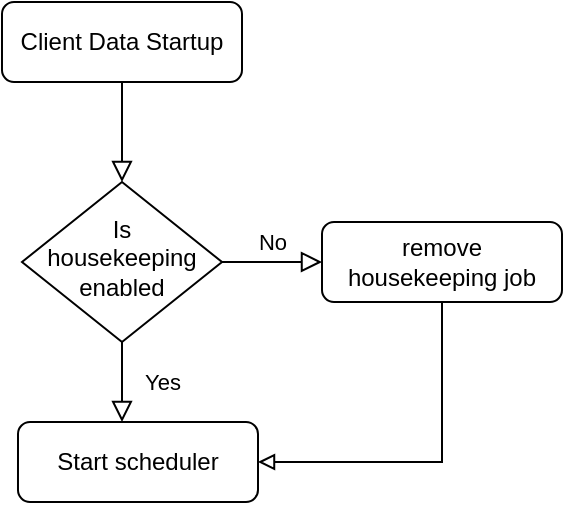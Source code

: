 <mxfile version="14.1.1" type="github" pages="4">
  <diagram id="C5RBs43oDa-KdzZeNtuy" name="Startup">
    <mxGraphModel dx="1337" dy="802" grid="0" gridSize="10" guides="1" tooltips="1" connect="1" arrows="1" fold="1" page="1" pageScale="1" pageWidth="827" pageHeight="1169" math="0" shadow="0">
      <root>
        <mxCell id="WIyWlLk6GJQsqaUBKTNV-0" />
        <mxCell id="WIyWlLk6GJQsqaUBKTNV-1" parent="WIyWlLk6GJQsqaUBKTNV-0" />
        <mxCell id="WIyWlLk6GJQsqaUBKTNV-2" value="" style="rounded=0;html=1;jettySize=auto;orthogonalLoop=1;fontSize=11;endArrow=block;endFill=0;endSize=8;strokeWidth=1;shadow=0;labelBackgroundColor=none;edgeStyle=orthogonalEdgeStyle;" parent="WIyWlLk6GJQsqaUBKTNV-1" source="WIyWlLk6GJQsqaUBKTNV-3" target="WIyWlLk6GJQsqaUBKTNV-6" edge="1">
          <mxGeometry relative="1" as="geometry" />
        </mxCell>
        <mxCell id="WIyWlLk6GJQsqaUBKTNV-3" value="Client Data Startup" style="rounded=1;whiteSpace=wrap;html=1;fontSize=12;glass=0;strokeWidth=1;shadow=0;" parent="WIyWlLk6GJQsqaUBKTNV-1" vertex="1">
          <mxGeometry x="160" y="80" width="120" height="40" as="geometry" />
        </mxCell>
        <mxCell id="WIyWlLk6GJQsqaUBKTNV-4" value="Yes" style="rounded=0;html=1;jettySize=auto;orthogonalLoop=1;fontSize=11;endArrow=block;endFill=0;endSize=8;strokeWidth=1;shadow=0;labelBackgroundColor=none;edgeStyle=orthogonalEdgeStyle;" parent="WIyWlLk6GJQsqaUBKTNV-1" source="WIyWlLk6GJQsqaUBKTNV-6" edge="1">
          <mxGeometry y="20" relative="1" as="geometry">
            <mxPoint as="offset" />
            <mxPoint x="220" y="290" as="targetPoint" />
          </mxGeometry>
        </mxCell>
        <mxCell id="WIyWlLk6GJQsqaUBKTNV-5" value="No" style="edgeStyle=orthogonalEdgeStyle;rounded=0;html=1;jettySize=auto;orthogonalLoop=1;fontSize=11;endArrow=block;endFill=0;endSize=8;strokeWidth=1;shadow=0;labelBackgroundColor=none;" parent="WIyWlLk6GJQsqaUBKTNV-1" source="WIyWlLk6GJQsqaUBKTNV-6" target="WIyWlLk6GJQsqaUBKTNV-7" edge="1">
          <mxGeometry y="10" relative="1" as="geometry">
            <mxPoint as="offset" />
          </mxGeometry>
        </mxCell>
        <mxCell id="WIyWlLk6GJQsqaUBKTNV-6" value="Is &lt;br&gt;housekeeping&lt;br&gt;enabled" style="rhombus;whiteSpace=wrap;html=1;shadow=0;fontFamily=Helvetica;fontSize=12;align=center;strokeWidth=1;spacing=6;spacingTop=-4;" parent="WIyWlLk6GJQsqaUBKTNV-1" vertex="1">
          <mxGeometry x="170" y="170" width="100" height="80" as="geometry" />
        </mxCell>
        <mxCell id="1Hw7jC7IsCABQw5IhDEL-0" style="edgeStyle=orthogonalEdgeStyle;rounded=0;orthogonalLoop=1;jettySize=auto;html=1;entryX=1;entryY=0.5;entryDx=0;entryDy=0;endArrow=block;endFill=0;" edge="1" parent="WIyWlLk6GJQsqaUBKTNV-1" source="WIyWlLk6GJQsqaUBKTNV-7" target="WIyWlLk6GJQsqaUBKTNV-12">
          <mxGeometry relative="1" as="geometry">
            <Array as="points">
              <mxPoint x="380" y="310" />
            </Array>
          </mxGeometry>
        </mxCell>
        <mxCell id="WIyWlLk6GJQsqaUBKTNV-7" value="remove housekeeping job" style="rounded=1;whiteSpace=wrap;html=1;fontSize=12;glass=0;strokeWidth=1;shadow=0;" parent="WIyWlLk6GJQsqaUBKTNV-1" vertex="1">
          <mxGeometry x="320" y="190" width="120" height="40" as="geometry" />
        </mxCell>
        <mxCell id="WIyWlLk6GJQsqaUBKTNV-12" value="Start scheduler" style="rounded=1;whiteSpace=wrap;html=1;fontSize=12;glass=0;strokeWidth=1;shadow=0;" parent="WIyWlLk6GJQsqaUBKTNV-1" vertex="1">
          <mxGeometry x="168" y="290" width="120" height="40" as="geometry" />
        </mxCell>
      </root>
    </mxGraphModel>
  </diagram>
  <diagram id="QhonClr0BZUmWDc3ODjU" name="Cron jon xxecution">
    <mxGraphModel dx="1337" dy="1902" grid="0" gridSize="10" guides="1" tooltips="1" connect="1" arrows="1" fold="1" page="1" pageScale="1" pageWidth="850" pageHeight="1100" math="0" shadow="0">
      <root>
        <mxCell id="3-nFMSAdKSOQI4swW3Fe-0" />
        <mxCell id="3-nFMSAdKSOQI4swW3Fe-1" parent="3-nFMSAdKSOQI4swW3Fe-0" />
        <mxCell id="oFoK04l6FkJ4uSAPkklN-16" value="yes" style="edgeStyle=orthogonalEdgeStyle;rounded=0;orthogonalLoop=1;jettySize=auto;html=1;endArrow=block;endFill=0;" edge="1" parent="3-nFMSAdKSOQI4swW3Fe-1" source="oFoK04l6FkJ4uSAPkklN-4" target="oFoK04l6FkJ4uSAPkklN-15">
          <mxGeometry relative="1" as="geometry" />
        </mxCell>
        <mxCell id="oFoK04l6FkJ4uSAPkklN-25" style="edgeStyle=orthogonalEdgeStyle;rounded=0;orthogonalLoop=1;jettySize=auto;html=1;endArrow=block;endFill=0;entryX=0.508;entryY=1;entryDx=0;entryDy=0;entryPerimeter=0;" edge="1" parent="3-nFMSAdKSOQI4swW3Fe-1" source="oFoK04l6FkJ4uSAPkklN-4" target="oFoK04l6FkJ4uSAPkklN-23">
          <mxGeometry relative="1" as="geometry">
            <mxPoint x="1298" y="169" as="targetPoint" />
            <Array as="points">
              <mxPoint x="522" y="135" />
              <mxPoint x="1293" y="135" />
            </Array>
          </mxGeometry>
        </mxCell>
        <mxCell id="oFoK04l6FkJ4uSAPkklN-26" value="no" style="edgeLabel;html=1;align=center;verticalAlign=middle;resizable=0;points=[];" vertex="1" connectable="0" parent="oFoK04l6FkJ4uSAPkklN-25">
          <mxGeometry x="-0.065" y="689" relative="1" as="geometry">
            <mxPoint y="1" as="offset" />
          </mxGeometry>
        </mxCell>
        <mxCell id="oFoK04l6FkJ4uSAPkklN-27" value="no" style="edgeLabel;html=1;align=center;verticalAlign=middle;resizable=0;points=[];" vertex="1" connectable="0" parent="oFoK04l6FkJ4uSAPkklN-25">
          <mxGeometry x="-0.104" y="-2" relative="1" as="geometry">
            <mxPoint as="offset" />
          </mxGeometry>
        </mxCell>
        <mxCell id="oFoK04l6FkJ4uSAPkklN-4" value="Is&lt;br&gt;minumum_backup&lt;br&gt;greater than&lt;br&gt;all versions" style="rhombus;whiteSpace=wrap;html=1;shadow=0;fontFamily=Helvetica;fontSize=12;align=center;strokeWidth=1;spacing=6;spacingTop=-4;" vertex="1" parent="3-nFMSAdKSOQI4swW3Fe-1">
          <mxGeometry x="460" y="1.5" width="124" height="111" as="geometry" />
        </mxCell>
        <mxCell id="oFoK04l6FkJ4uSAPkklN-9" style="edgeStyle=orthogonalEdgeStyle;rounded=0;orthogonalLoop=1;jettySize=auto;html=1;endArrow=block;endFill=0;entryX=0.5;entryY=0;entryDx=0;entryDy=0;" edge="1" parent="3-nFMSAdKSOQI4swW3Fe-1" source="oFoK04l6FkJ4uSAPkklN-8" target="oFoK04l6FkJ4uSAPkklN-10">
          <mxGeometry relative="1" as="geometry">
            <mxPoint x="297" y="18" as="targetPoint" />
          </mxGeometry>
        </mxCell>
        <mxCell id="oFoK04l6FkJ4uSAPkklN-8" value="Job start" style="rounded=1;whiteSpace=wrap;html=1;fontSize=12;glass=0;strokeWidth=1;shadow=0;" vertex="1" parent="3-nFMSAdKSOQI4swW3Fe-1">
          <mxGeometry x="272" y="-48" width="120" height="40" as="geometry" />
        </mxCell>
        <mxCell id="oFoK04l6FkJ4uSAPkklN-12" style="edgeStyle=orthogonalEdgeStyle;rounded=0;orthogonalLoop=1;jettySize=auto;html=1;entryX=0;entryY=0.5;entryDx=0;entryDy=0;endArrow=block;endFill=0;" edge="1" parent="3-nFMSAdKSOQI4swW3Fe-1" source="oFoK04l6FkJ4uSAPkklN-10" target="oFoK04l6FkJ4uSAPkklN-4">
          <mxGeometry relative="1" as="geometry" />
        </mxCell>
        <mxCell id="oFoK04l6FkJ4uSAPkklN-10" value="Get all versions &lt;br&gt;from&lt;br&gt;versioned_lookup_table&lt;br&gt;other than current version" style="whiteSpace=wrap;html=1;rounded=1;shadow=0;strokeWidth=1;glass=0;" vertex="1" parent="3-nFMSAdKSOQI4swW3Fe-1">
          <mxGeometry x="232" y="27" width="200" height="60" as="geometry" />
        </mxCell>
        <mxCell id="oFoK04l6FkJ4uSAPkklN-18" value="" style="edgeStyle=orthogonalEdgeStyle;rounded=0;orthogonalLoop=1;jettySize=auto;html=1;endArrow=block;endFill=0;" edge="1" parent="3-nFMSAdKSOQI4swW3Fe-1" source="oFoK04l6FkJ4uSAPkklN-15" target="oFoK04l6FkJ4uSAPkklN-17">
          <mxGeometry relative="1" as="geometry" />
        </mxCell>
        <mxCell id="oFoK04l6FkJ4uSAPkklN-15" value="Calculate&lt;br&gt;versions to clean" style="whiteSpace=wrap;html=1;shadow=0;strokeWidth=1;spacing=6;spacingTop=-4;rounded=1;" vertex="1" parent="3-nFMSAdKSOQI4swW3Fe-1">
          <mxGeometry x="634" y="27" width="120" height="60" as="geometry" />
        </mxCell>
        <mxCell id="oFoK04l6FkJ4uSAPkklN-20" value="" style="edgeStyle=orthogonalEdgeStyle;rounded=0;orthogonalLoop=1;jettySize=auto;html=1;endArrow=block;endFill=0;" edge="1" parent="3-nFMSAdKSOQI4swW3Fe-1" source="oFoK04l6FkJ4uSAPkklN-17" target="oFoK04l6FkJ4uSAPkklN-19">
          <mxGeometry relative="1" as="geometry" />
        </mxCell>
        <mxCell id="oFoK04l6FkJ4uSAPkklN-17" value="Start thread&lt;br&gt;for&lt;br&gt;each version" style="whiteSpace=wrap;html=1;rounded=1;shadow=0;strokeWidth=1;spacing=6;spacingTop=-4;" vertex="1" parent="3-nFMSAdKSOQI4swW3Fe-1">
          <mxGeometry x="783" y="27" width="120" height="60" as="geometry" />
        </mxCell>
        <mxCell id="oFoK04l6FkJ4uSAPkklN-22" value="" style="edgeStyle=orthogonalEdgeStyle;rounded=0;orthogonalLoop=1;jettySize=auto;html=1;endArrow=block;endFill=0;" edge="1" parent="3-nFMSAdKSOQI4swW3Fe-1" source="oFoK04l6FkJ4uSAPkklN-19" target="oFoK04l6FkJ4uSAPkklN-21">
          <mxGeometry relative="1" as="geometry" />
        </mxCell>
        <mxCell id="oFoK04l6FkJ4uSAPkklN-19" value="Wait all threads&lt;br&gt;complete" style="whiteSpace=wrap;html=1;rounded=1;shadow=0;strokeWidth=1;spacing=6;spacingTop=-4;" vertex="1" parent="3-nFMSAdKSOQI4swW3Fe-1">
          <mxGeometry x="934" y="27" width="120" height="60" as="geometry" />
        </mxCell>
        <mxCell id="oFoK04l6FkJ4uSAPkklN-24" value="" style="edgeStyle=orthogonalEdgeStyle;rounded=0;orthogonalLoop=1;jettySize=auto;html=1;endArrow=block;endFill=0;" edge="1" parent="3-nFMSAdKSOQI4swW3Fe-1" source="oFoK04l6FkJ4uSAPkklN-21" target="oFoK04l6FkJ4uSAPkklN-23">
          <mxGeometry relative="1" as="geometry" />
        </mxCell>
        <mxCell id="oFoK04l6FkJ4uSAPkklN-21" value="Send audit event" style="whiteSpace=wrap;html=1;rounded=1;shadow=0;strokeWidth=1;spacing=6;spacingTop=-4;" vertex="1" parent="3-nFMSAdKSOQI4swW3Fe-1">
          <mxGeometry x="1083" y="27" width="120" height="60" as="geometry" />
        </mxCell>
        <mxCell id="oFoK04l6FkJ4uSAPkklN-23" value="End" style="whiteSpace=wrap;html=1;rounded=1;shadow=0;strokeWidth=1;spacing=6;spacingTop=-4;" vertex="1" parent="3-nFMSAdKSOQI4swW3Fe-1">
          <mxGeometry x="1232" y="27" width="120" height="60" as="geometry" />
        </mxCell>
      </root>
    </mxGraphModel>
  </diagram>
  <diagram id="foBxF35jrnv63_RFuVKh" name="Worker thread execution">
    <mxGraphModel dx="1337" dy="802" grid="1" gridSize="10" guides="1" tooltips="1" connect="1" arrows="1" fold="1" page="1" pageScale="1" pageWidth="850" pageHeight="1100" math="0" shadow="0">
      <root>
        <mxCell id="lfuF6jgQcAPiyxKeXaRt-0" />
        <mxCell id="lfuF6jgQcAPiyxKeXaRt-1" parent="lfuF6jgQcAPiyxKeXaRt-0" />
        <mxCell id="lfuF6jgQcAPiyxKeXaRt-4" value="" style="edgeStyle=orthogonalEdgeStyle;rounded=0;orthogonalLoop=1;jettySize=auto;html=1;endArrow=block;endFill=0;" edge="1" parent="lfuF6jgQcAPiyxKeXaRt-1" source="lfuF6jgQcAPiyxKeXaRt-2" target="lfuF6jgQcAPiyxKeXaRt-3">
          <mxGeometry relative="1" as="geometry" />
        </mxCell>
        <mxCell id="lfuF6jgQcAPiyxKeXaRt-2" value="Start" style="rounded=1;whiteSpace=wrap;html=1;" vertex="1" parent="lfuF6jgQcAPiyxKeXaRt-1">
          <mxGeometry x="50" y="80" width="120" height="40" as="geometry" />
        </mxCell>
        <mxCell id="lfuF6jgQcAPiyxKeXaRt-6" value="" style="edgeStyle=orthogonalEdgeStyle;rounded=0;orthogonalLoop=1;jettySize=auto;html=1;endArrow=block;endFill=0;" edge="1" parent="lfuF6jgQcAPiyxKeXaRt-1" source="lfuF6jgQcAPiyxKeXaRt-3" target="lfuF6jgQcAPiyxKeXaRt-5">
          <mxGeometry relative="1" as="geometry" />
        </mxCell>
        <mxCell id="lfuF6jgQcAPiyxKeXaRt-3" value="Drop all tables&lt;br&gt;and foreign keys" style="rounded=1;whiteSpace=wrap;html=1;" vertex="1" parent="lfuF6jgQcAPiyxKeXaRt-1">
          <mxGeometry x="210" y="80" width="120" height="40" as="geometry" />
        </mxCell>
        <mxCell id="lfuF6jgQcAPiyxKeXaRt-8" value="" style="edgeStyle=orthogonalEdgeStyle;rounded=0;orthogonalLoop=1;jettySize=auto;html=1;endArrow=block;endFill=0;" edge="1" parent="lfuF6jgQcAPiyxKeXaRt-1" source="lfuF6jgQcAPiyxKeXaRt-5" target="lfuF6jgQcAPiyxKeXaRt-7">
          <mxGeometry relative="1" as="geometry" />
        </mxCell>
        <mxCell id="lfuF6jgQcAPiyxKeXaRt-5" value="Drop all views" style="whiteSpace=wrap;html=1;rounded=1;" vertex="1" parent="lfuF6jgQcAPiyxKeXaRt-1">
          <mxGeometry x="370" y="80" width="120" height="40" as="geometry" />
        </mxCell>
        <mxCell id="lfuF6jgQcAPiyxKeXaRt-10" value="" style="edgeStyle=orthogonalEdgeStyle;rounded=0;orthogonalLoop=1;jettySize=auto;html=1;endArrow=block;endFill=0;" edge="1" parent="lfuF6jgQcAPiyxKeXaRt-1" source="lfuF6jgQcAPiyxKeXaRt-7" target="lfuF6jgQcAPiyxKeXaRt-9">
          <mxGeometry relative="1" as="geometry" />
        </mxCell>
        <mxCell id="lfuF6jgQcAPiyxKeXaRt-7" value="Drop all procedures" style="whiteSpace=wrap;html=1;rounded=1;" vertex="1" parent="lfuF6jgQcAPiyxKeXaRt-1">
          <mxGeometry x="520" y="80" width="120" height="40" as="geometry" />
        </mxCell>
        <mxCell id="lfuF6jgQcAPiyxKeXaRt-9" value="End" style="whiteSpace=wrap;html=1;rounded=1;" vertex="1" parent="lfuF6jgQcAPiyxKeXaRt-1">
          <mxGeometry x="670" y="80" width="120" height="40" as="geometry" />
        </mxCell>
      </root>
    </mxGraphModel>
  </diagram>
  <diagram id="OYH8aqiqXz2jimXwKbti" name="Page-4">
    <mxGraphModel dx="1337" dy="802" grid="1" gridSize="10" guides="1" tooltips="1" connect="1" arrows="1" fold="1" page="1" pageScale="1" pageWidth="850" pageHeight="1100" math="0" shadow="0">
      <root>
        <mxCell id="EBw6fJOCHASmfRfo0BR8-0" />
        <mxCell id="EBw6fJOCHASmfRfo0BR8-1" parent="EBw6fJOCHASmfRfo0BR8-0" />
        <mxCell id="EBw6fJOCHASmfRfo0BR8-2" value="CronJob" style="shape=umlLifeline;perimeter=lifelinePerimeter;whiteSpace=wrap;html=1;container=1;collapsible=0;recursiveResize=0;outlineConnect=0;rounded=1;shadow=0;comic=0;labelBackgroundColor=none;strokeWidth=1;fontFamily=Verdana;fontSize=12;align=center;" vertex="1" parent="EBw6fJOCHASmfRfo0BR8-1">
          <mxGeometry x="50" y="40" width="100" height="600" as="geometry" />
        </mxCell>
        <mxCell id="EBw6fJOCHASmfRfo0BR8-3" value="" style="html=1;points=[];perimeter=orthogonalPerimeter;" vertex="1" parent="EBw6fJOCHASmfRfo0BR8-2">
          <mxGeometry x="45" y="63" width="10" height="37" as="geometry" />
        </mxCell>
        <mxCell id="EBw6fJOCHASmfRfo0BR8-4" value="Start" style="html=1;verticalAlign=bottom;startArrow=oval;endArrow=block;startSize=8;" edge="1" parent="EBw6fJOCHASmfRfo0BR8-2" target="EBw6fJOCHASmfRfo0BR8-3">
          <mxGeometry relative="1" as="geometry">
            <mxPoint x="-15" y="63" as="sourcePoint" />
          </mxGeometry>
        </mxCell>
        <mxCell id="EBw6fJOCHASmfRfo0BR8-5" value="" style="html=1;points=[];perimeter=orthogonalPerimeter;" vertex="1" parent="EBw6fJOCHASmfRfo0BR8-2">
          <mxGeometry x="45" y="110" width="10" height="30" as="geometry" />
        </mxCell>
        <mxCell id="EBw6fJOCHASmfRfo0BR8-6" value="" style="html=1;points=[];perimeter=orthogonalPerimeter;rounded=1;" vertex="1" parent="EBw6fJOCHASmfRfo0BR8-2">
          <mxGeometry x="45" y="150" width="10" height="30" as="geometry" />
        </mxCell>
        <mxCell id="EBw6fJOCHASmfRfo0BR8-7" value="" style="html=1;points=[];perimeter=orthogonalPerimeter;rounded=1;" vertex="1" parent="EBw6fJOCHASmfRfo0BR8-2">
          <mxGeometry x="45" y="190" width="10" height="30" as="geometry" />
        </mxCell>
        <mxCell id="EBw6fJOCHASmfRfo0BR8-8" value="" style="html=1;points=[];perimeter=orthogonalPerimeter;rounded=1;" vertex="1" parent="EBw6fJOCHASmfRfo0BR8-2">
          <mxGeometry x="45" y="240" width="10" height="110" as="geometry" />
        </mxCell>
        <mxCell id="EBw6fJOCHASmfRfo0BR8-9" value="Wait all workers complete" style="edgeStyle=orthogonalEdgeStyle;html=1;align=left;spacingLeft=2;endArrow=block;rounded=0;entryX=1;entryY=0;" edge="1" parent="EBw6fJOCHASmfRfo0BR8-2" target="EBw6fJOCHASmfRfo0BR8-8">
          <mxGeometry relative="1" as="geometry">
            <mxPoint x="50" y="220" as="sourcePoint" />
            <Array as="points">
              <mxPoint x="75" y="220" />
            </Array>
          </mxGeometry>
        </mxCell>
        <mxCell id="EBw6fJOCHASmfRfo0BR8-10" value="" style="html=1;points=[];perimeter=orthogonalPerimeter;rounded=1;" vertex="1" parent="EBw6fJOCHASmfRfo0BR8-2">
          <mxGeometry x="45" y="360" width="10" height="162.5" as="geometry" />
        </mxCell>
        <mxCell id="EBw6fJOCHASmfRfo0BR8-11" value="" style="html=1;points=[];perimeter=orthogonalPerimeter;rounded=1;" vertex="1" parent="EBw6fJOCHASmfRfo0BR8-2">
          <mxGeometry x="45" y="540" width="10" height="40" as="geometry" />
        </mxCell>
        <mxCell id="EBw6fJOCHASmfRfo0BR8-12" value="consolidate results&lt;br&gt;and send audit event" style="edgeStyle=orthogonalEdgeStyle;html=1;align=left;spacingLeft=2;endArrow=block;rounded=0;entryX=1;entryY=0;dashed=1;" edge="1" parent="EBw6fJOCHASmfRfo0BR8-2" target="EBw6fJOCHASmfRfo0BR8-11">
          <mxGeometry relative="1" as="geometry">
            <mxPoint x="50" y="520" as="sourcePoint" />
            <Array as="points">
              <mxPoint x="75" y="520" />
            </Array>
          </mxGeometry>
        </mxCell>
        <mxCell id="EBw6fJOCHASmfRfo0BR8-13" value="ProgressMonitor" style="shape=umlLifeline;perimeter=lifelinePerimeter;whiteSpace=wrap;html=1;container=1;collapsible=0;recursiveResize=0;outlineConnect=0;rounded=1;shadow=0;comic=0;labelBackgroundColor=none;strokeWidth=1;fontFamily=Verdana;fontSize=12;align=center;" vertex="1" parent="EBw6fJOCHASmfRfo0BR8-1">
          <mxGeometry x="220" y="40" width="130" height="600" as="geometry" />
        </mxCell>
        <mxCell id="EBw6fJOCHASmfRfo0BR8-14" value="" style="html=1;points=[];perimeter=orthogonalPerimeter;" vertex="1" parent="EBw6fJOCHASmfRfo0BR8-13">
          <mxGeometry x="55" y="110" width="10" height="30" as="geometry" />
        </mxCell>
        <mxCell id="EBw6fJOCHASmfRfo0BR8-15" value="" style="html=1;points=[];perimeter=orthogonalPerimeter;rounded=1;" vertex="1" parent="EBw6fJOCHASmfRfo0BR8-13">
          <mxGeometry x="55" y="180" width="10" height="50" as="geometry" />
        </mxCell>
        <mxCell id="EBw6fJOCHASmfRfo0BR8-16" value="" style="html=1;points=[];perimeter=orthogonalPerimeter;rounded=1;" vertex="1" parent="EBw6fJOCHASmfRfo0BR8-13">
          <mxGeometry x="55" y="300" width="10" height="40" as="geometry" />
        </mxCell>
        <mxCell id="EBw6fJOCHASmfRfo0BR8-17" value="" style="html=1;points=[];perimeter=orthogonalPerimeter;rounded=1;" vertex="1" parent="EBw6fJOCHASmfRfo0BR8-13">
          <mxGeometry x="60" y="370" width="10" height="110" as="geometry" />
        </mxCell>
        <mxCell id="EBw6fJOCHASmfRfo0BR8-18" value="create" style="edgeStyle=orthogonalEdgeStyle;rounded=0;orthogonalLoop=1;jettySize=auto;html=1;" edge="1" parent="EBw6fJOCHASmfRfo0BR8-1" source="EBw6fJOCHASmfRfo0BR8-5" target="EBw6fJOCHASmfRfo0BR8-14">
          <mxGeometry relative="1" as="geometry" />
        </mxCell>
        <mxCell id="EBw6fJOCHASmfRfo0BR8-19" value="Version Worker&lt;br&gt;Thread" style="shape=umlLifeline;perimeter=lifelinePerimeter;whiteSpace=wrap;html=1;container=1;collapsible=0;recursiveResize=0;outlineConnect=0;rounded=1;" vertex="1" parent="EBw6fJOCHASmfRfo0BR8-1">
          <mxGeometry x="400" y="40" width="110" height="600" as="geometry" />
        </mxCell>
        <mxCell id="EBw6fJOCHASmfRfo0BR8-20" value="" style="html=1;points=[];perimeter=orthogonalPerimeter;rounded=1;" vertex="1" parent="EBw6fJOCHASmfRfo0BR8-19">
          <mxGeometry x="45" y="142.5" width="10" height="107.5" as="geometry" />
        </mxCell>
        <mxCell id="EBw6fJOCHASmfRfo0BR8-21" value="" style="html=1;points=[];perimeter=orthogonalPerimeter;rounded=1;" vertex="1" parent="EBw6fJOCHASmfRfo0BR8-19">
          <mxGeometry x="55" y="195" width="10" height="40" as="geometry" />
        </mxCell>
        <mxCell id="EBw6fJOCHASmfRfo0BR8-22" value="execute" style="edgeStyle=orthogonalEdgeStyle;html=1;align=left;spacingLeft=2;endArrow=block;rounded=0;entryX=1;entryY=0;" edge="1" parent="EBw6fJOCHASmfRfo0BR8-19" target="EBw6fJOCHASmfRfo0BR8-21">
          <mxGeometry relative="1" as="geometry">
            <mxPoint x="60" y="175" as="sourcePoint" />
            <Array as="points">
              <mxPoint x="85" y="175" />
            </Array>
          </mxGeometry>
        </mxCell>
        <mxCell id="EBw6fJOCHASmfRfo0BR8-23" value="" style="html=1;points=[];perimeter=orthogonalPerimeter;rounded=1;" vertex="1" parent="EBw6fJOCHASmfRfo0BR8-19">
          <mxGeometry x="45" y="250" width="10" height="50" as="geometry" />
        </mxCell>
        <mxCell id="EBw6fJOCHASmfRfo0BR8-24" value="" style="html=1;points=[];perimeter=orthogonalPerimeter;rounded=1;" vertex="1" parent="EBw6fJOCHASmfRfo0BR8-19">
          <mxGeometry x="45" y="300" width="10" height="40" as="geometry" />
        </mxCell>
        <mxCell id="EBw6fJOCHASmfRfo0BR8-25" value="create worker" style="edgeStyle=orthogonalEdgeStyle;rounded=0;orthogonalLoop=1;jettySize=auto;html=1;" edge="1" parent="EBw6fJOCHASmfRfo0BR8-1" source="EBw6fJOCHASmfRfo0BR8-6" target="EBw6fJOCHASmfRfo0BR8-20">
          <mxGeometry relative="1" as="geometry">
            <Array as="points">
              <mxPoint x="310" y="205" />
              <mxPoint x="310" y="205" />
            </Array>
          </mxGeometry>
        </mxCell>
        <mxCell id="EBw6fJOCHASmfRfo0BR8-26" value="register worker" style="edgeStyle=orthogonalEdgeStyle;rounded=0;orthogonalLoop=1;jettySize=auto;html=1;" edge="1" parent="EBw6fJOCHASmfRfo0BR8-1" source="EBw6fJOCHASmfRfo0BR8-7" target="EBw6fJOCHASmfRfo0BR8-15">
          <mxGeometry relative="1" as="geometry" />
        </mxCell>
        <mxCell id="EBw6fJOCHASmfRfo0BR8-27" value="Database" style="shape=umlLifeline;perimeter=lifelinePerimeter;whiteSpace=wrap;html=1;container=1;collapsible=0;recursiveResize=0;outlineConnect=0;rounded=1;" vertex="1" parent="EBw6fJOCHASmfRfo0BR8-1">
          <mxGeometry x="550" y="40" width="100" height="600" as="geometry" />
        </mxCell>
        <mxCell id="EBw6fJOCHASmfRfo0BR8-28" value="" style="html=1;points=[];perimeter=orthogonalPerimeter;rounded=1;" vertex="1" parent="EBw6fJOCHASmfRfo0BR8-27">
          <mxGeometry x="45" y="250" width="10" height="50" as="geometry" />
        </mxCell>
        <mxCell id="EBw6fJOCHASmfRfo0BR8-29" value="Drop entities" style="edgeStyle=orthogonalEdgeStyle;rounded=0;orthogonalLoop=1;jettySize=auto;html=1;" edge="1" parent="EBw6fJOCHASmfRfo0BR8-1" source="EBw6fJOCHASmfRfo0BR8-23" target="EBw6fJOCHASmfRfo0BR8-28">
          <mxGeometry relative="1" as="geometry" />
        </mxCell>
        <mxCell id="EBw6fJOCHASmfRfo0BR8-30" value="Report results" style="edgeStyle=orthogonalEdgeStyle;rounded=0;orthogonalLoop=1;jettySize=auto;html=1;dashed=1;endArrow=open;endFill=0;" edge="1" parent="EBw6fJOCHASmfRfo0BR8-1" source="EBw6fJOCHASmfRfo0BR8-24" target="EBw6fJOCHASmfRfo0BR8-16">
          <mxGeometry relative="1" as="geometry" />
        </mxCell>
        <mxCell id="EBw6fJOCHASmfRfo0BR8-31" value="get all worker results" style="html=1;verticalAlign=bottom;endArrow=block;entryX=0;entryY=0;" edge="1" parent="EBw6fJOCHASmfRfo0BR8-1" source="EBw6fJOCHASmfRfo0BR8-10" target="EBw6fJOCHASmfRfo0BR8-17">
          <mxGeometry relative="1" as="geometry">
            <mxPoint x="730" y="345" as="sourcePoint" />
          </mxGeometry>
        </mxCell>
        <mxCell id="EBw6fJOCHASmfRfo0BR8-32" value="results" style="html=1;verticalAlign=bottom;endArrow=open;dashed=1;endSize=8;exitX=0;exitY=0.95;entryX=0.601;entryY=0.738;entryDx=0;entryDy=0;entryPerimeter=0;" edge="1" parent="EBw6fJOCHASmfRfo0BR8-1" source="EBw6fJOCHASmfRfo0BR8-17" target="EBw6fJOCHASmfRfo0BR8-10">
          <mxGeometry relative="1" as="geometry">
            <mxPoint x="730" y="421" as="targetPoint" />
          </mxGeometry>
        </mxCell>
      </root>
    </mxGraphModel>
  </diagram>
</mxfile>
